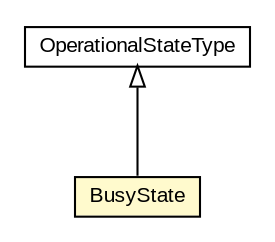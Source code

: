 #!/usr/local/bin/dot
#
# Class diagram 
# Generated by UMLGraph version R5_6-24-gf6e263 (http://www.umlgraph.org/)
#

digraph G {
	edge [fontname="arial",fontsize=10,labelfontname="arial",labelfontsize=10];
	node [fontname="arial",fontsize=10,shape=plaintext];
	nodesep=0.25;
	ranksep=0.5;
	// org.oasis_open.docs.wsdm.mows_2.OperationalStateType
	c182117 [label=<<table title="org.oasis_open.docs.wsdm.mows_2.OperationalStateType" border="0" cellborder="1" cellspacing="0" cellpadding="2" port="p" href="./OperationalStateType.html">
		<tr><td><table border="0" cellspacing="0" cellpadding="1">
<tr><td align="center" balign="center"> OperationalStateType </td></tr>
		</table></td></tr>
		</table>>, URL="./OperationalStateType.html", fontname="arial", fontcolor="black", fontsize=10.0];
	// org.oasis_open.docs.wsdm.mows_2.BusyState
	c182131 [label=<<table title="org.oasis_open.docs.wsdm.mows_2.BusyState" border="0" cellborder="1" cellspacing="0" cellpadding="2" port="p" bgcolor="lemonChiffon" href="./BusyState.html">
		<tr><td><table border="0" cellspacing="0" cellpadding="1">
<tr><td align="center" balign="center"> BusyState </td></tr>
		</table></td></tr>
		</table>>, URL="./BusyState.html", fontname="arial", fontcolor="black", fontsize=10.0];
	//org.oasis_open.docs.wsdm.mows_2.BusyState extends org.oasis_open.docs.wsdm.mows_2.OperationalStateType
	c182117:p -> c182131:p [dir=back,arrowtail=empty];
}

